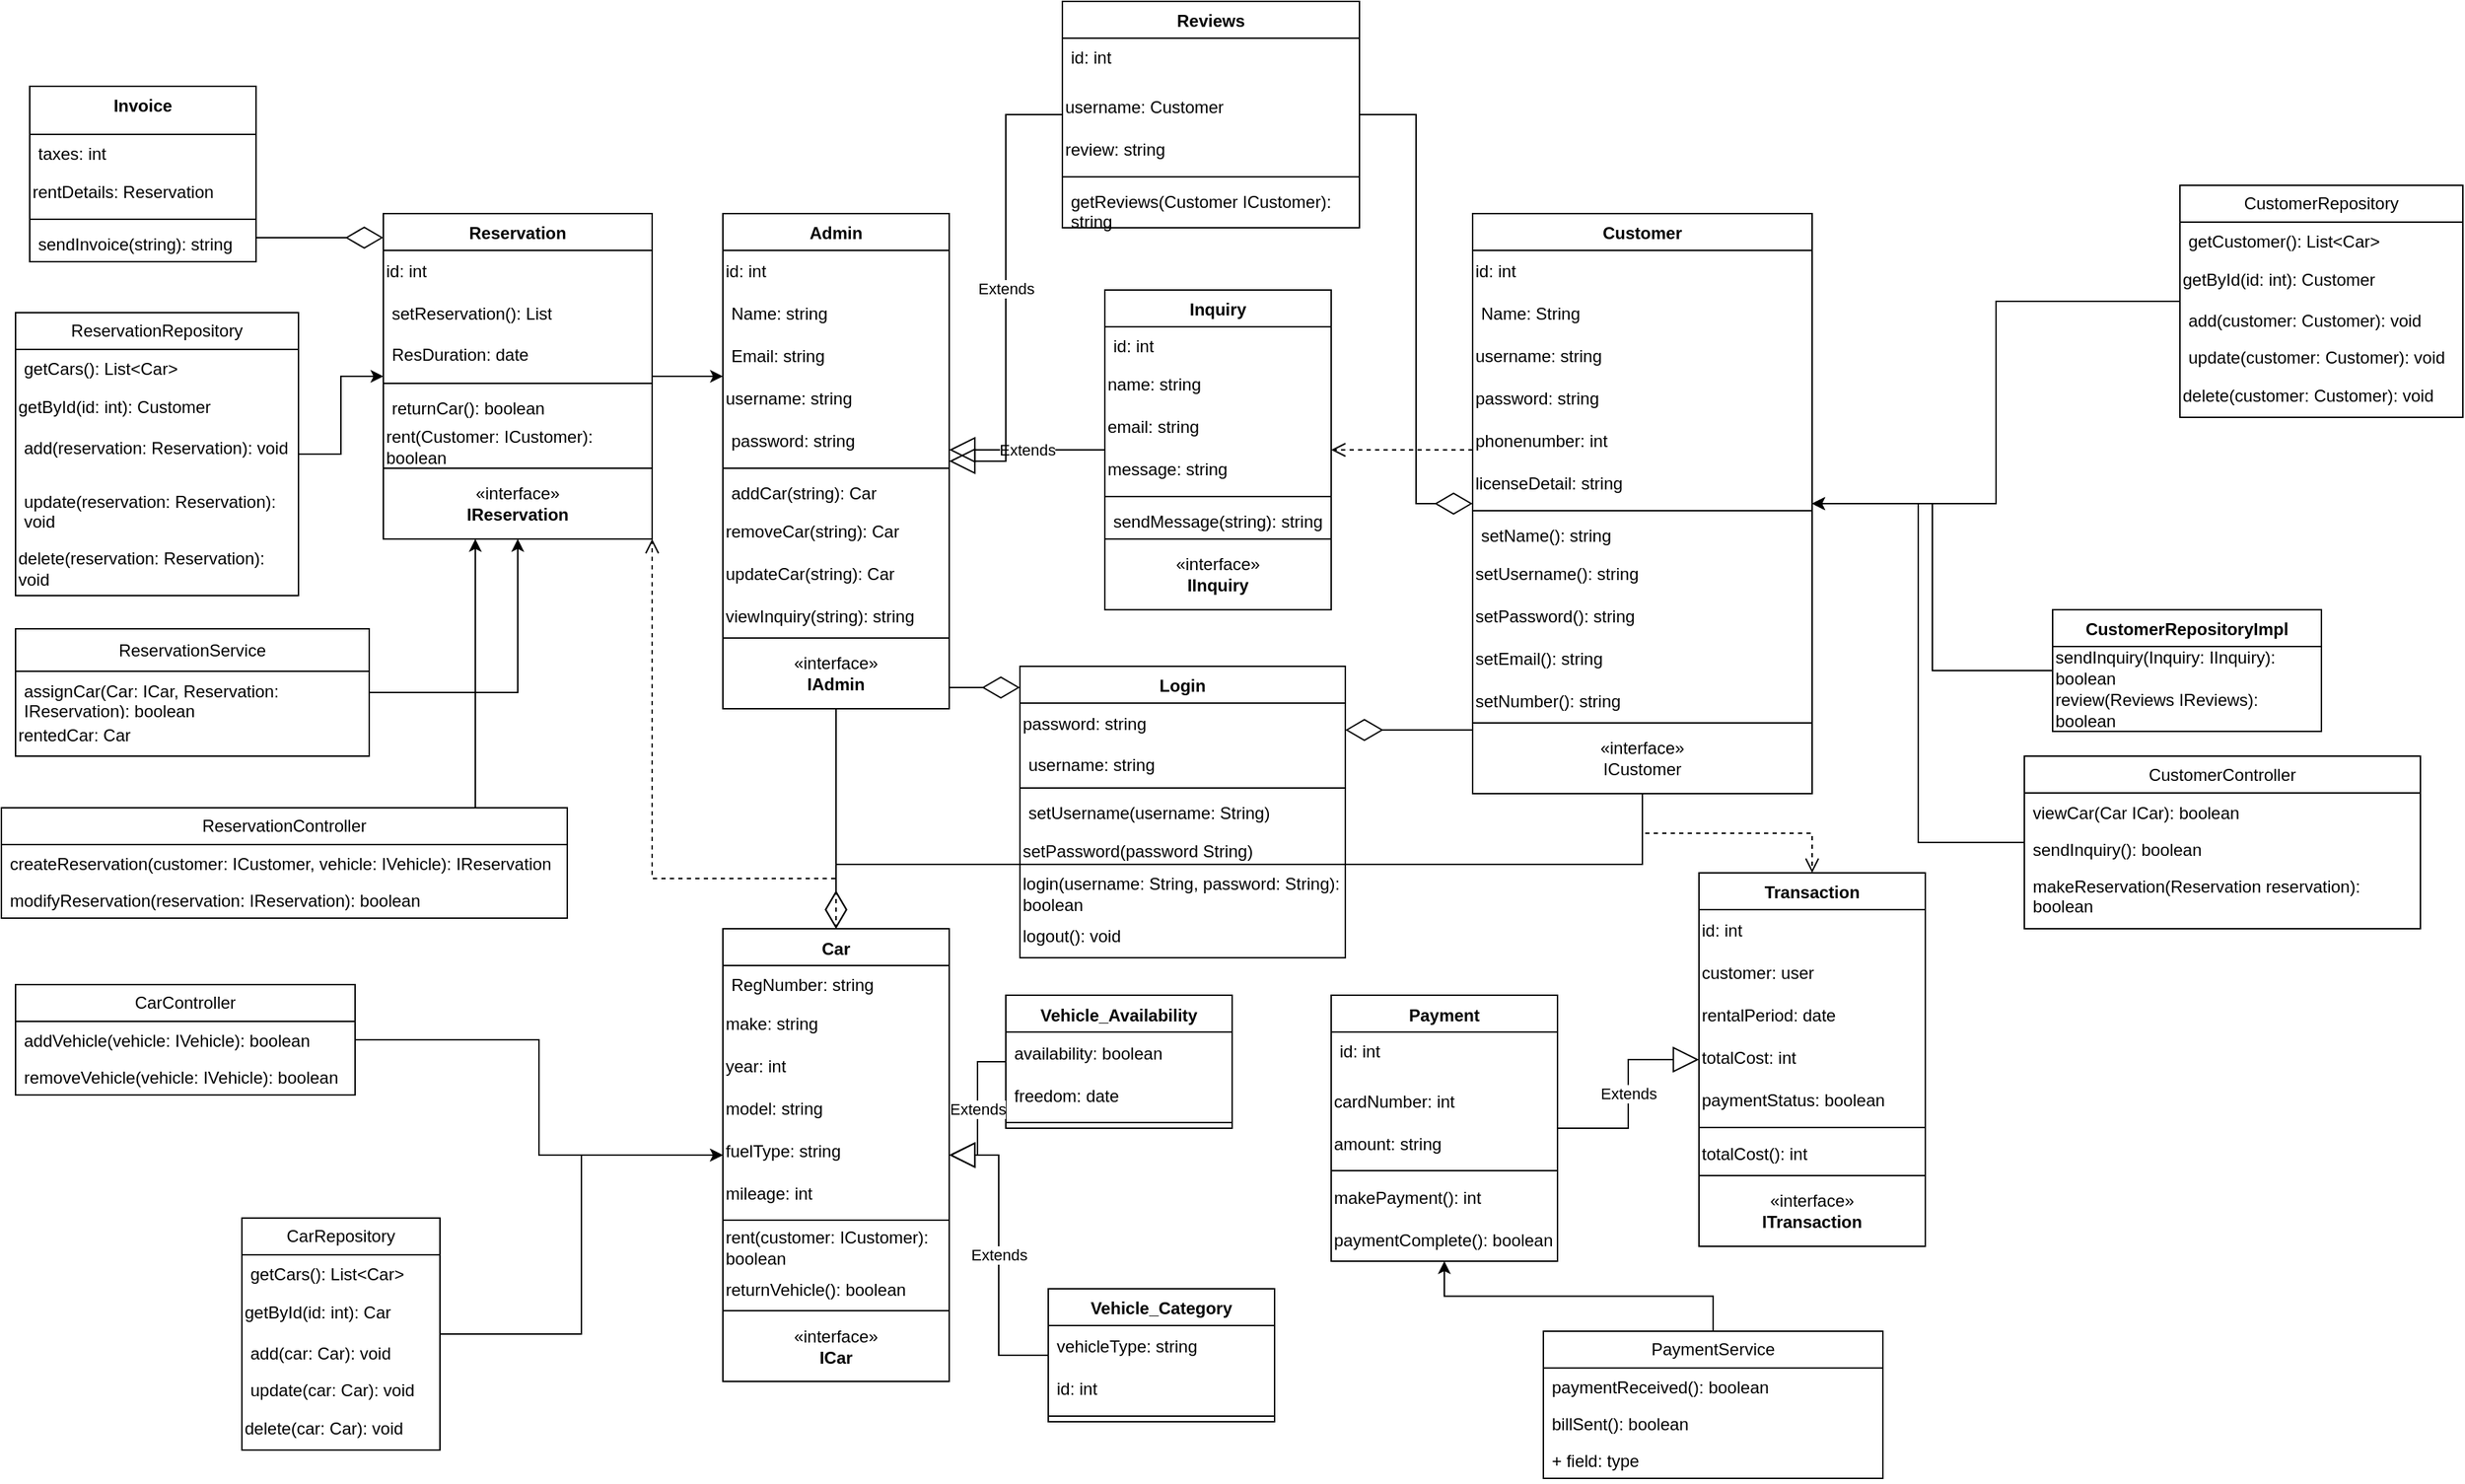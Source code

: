 <mxfile version="22.0.8" type="google">
  <diagram id="C5RBs43oDa-KdzZeNtuy" name="Models">
    <mxGraphModel dx="2415" dy="2107" grid="1" gridSize="10" guides="1" tooltips="1" connect="1" arrows="1" fold="1" page="1" pageScale="1" pageWidth="827" pageHeight="1169" math="0" shadow="0">
      <root>
        <mxCell id="WIyWlLk6GJQsqaUBKTNV-0" />
        <mxCell id="WIyWlLk6GJQsqaUBKTNV-1" parent="WIyWlLk6GJQsqaUBKTNV-0" />
        <mxCell id="Yu3wFBt3TCsA1AOonDyL-92" value="Admin" style="swimlane;fontStyle=1;align=center;verticalAlign=top;childLayout=stackLayout;horizontal=1;startSize=26;horizontalStack=0;resizeParent=1;resizeParentMax=0;resizeLast=0;collapsible=1;marginBottom=0;whiteSpace=wrap;html=1;" parent="WIyWlLk6GJQsqaUBKTNV-1" vertex="1">
          <mxGeometry x="50" y="40" width="160" height="350" as="geometry" />
        </mxCell>
        <mxCell id="Yu3wFBt3TCsA1AOonDyL-40" value="id: int" style="text;html=1;strokeColor=none;fillColor=none;align=left;verticalAlign=middle;whiteSpace=wrap;rounded=0;" parent="Yu3wFBt3TCsA1AOonDyL-92" vertex="1">
          <mxGeometry y="26" width="160" height="30" as="geometry" />
        </mxCell>
        <mxCell id="Yu3wFBt3TCsA1AOonDyL-30" value="Name: string" style="text;strokeColor=none;fillColor=none;align=left;verticalAlign=middle;spacingLeft=4;spacingRight=4;overflow=hidden;points=[[0,0.5],[1,0.5]];portConstraint=eastwest;rotatable=0;whiteSpace=wrap;html=1;" parent="Yu3wFBt3TCsA1AOonDyL-92" vertex="1">
          <mxGeometry y="56" width="160" height="30" as="geometry" />
        </mxCell>
        <mxCell id="Yu3wFBt3TCsA1AOonDyL-31" value="Email: string" style="text;strokeColor=none;fillColor=none;align=left;verticalAlign=middle;spacingLeft=4;spacingRight=4;overflow=hidden;points=[[0,0.5],[1,0.5]];portConstraint=eastwest;rotatable=0;whiteSpace=wrap;html=1;" parent="Yu3wFBt3TCsA1AOonDyL-92" vertex="1">
          <mxGeometry y="86" width="160" height="30" as="geometry" />
        </mxCell>
        <mxCell id="Yu3wFBt3TCsA1AOonDyL-33" value="username: string" style="text;html=1;strokeColor=none;fillColor=none;align=left;verticalAlign=middle;whiteSpace=wrap;rounded=0;" parent="Yu3wFBt3TCsA1AOonDyL-92" vertex="1">
          <mxGeometry y="116" width="160" height="30" as="geometry" />
        </mxCell>
        <mxCell id="Yu3wFBt3TCsA1AOonDyL-32" value="password: string" style="text;strokeColor=none;fillColor=none;align=left;verticalAlign=middle;spacingLeft=4;spacingRight=4;overflow=hidden;points=[[0,0.5],[1,0.5]];portConstraint=eastwest;rotatable=0;whiteSpace=wrap;html=1;" parent="Yu3wFBt3TCsA1AOonDyL-92" vertex="1">
          <mxGeometry y="146" width="160" height="30" as="geometry" />
        </mxCell>
        <mxCell id="Yu3wFBt3TCsA1AOonDyL-94" value="" style="line;strokeWidth=1;fillColor=none;align=left;verticalAlign=middle;spacingTop=-1;spacingLeft=3;spacingRight=3;rotatable=0;labelPosition=right;points=[];portConstraint=eastwest;strokeColor=inherit;" parent="Yu3wFBt3TCsA1AOonDyL-92" vertex="1">
          <mxGeometry y="176" width="160" height="8" as="geometry" />
        </mxCell>
        <mxCell id="Yu3wFBt3TCsA1AOonDyL-95" value="addCar(string): Car" style="text;strokeColor=none;fillColor=none;align=left;verticalAlign=top;spacingLeft=4;spacingRight=4;overflow=hidden;rotatable=0;points=[[0,0.5],[1,0.5]];portConstraint=eastwest;whiteSpace=wrap;html=1;" parent="Yu3wFBt3TCsA1AOonDyL-92" vertex="1">
          <mxGeometry y="184" width="160" height="26" as="geometry" />
        </mxCell>
        <mxCell id="TBU3SQATTgdaVwW1dI2m-20" value="removeCar(string): Car" style="text;html=1;strokeColor=none;fillColor=none;align=left;verticalAlign=middle;whiteSpace=wrap;rounded=0;" parent="Yu3wFBt3TCsA1AOonDyL-92" vertex="1">
          <mxGeometry y="210" width="160" height="30" as="geometry" />
        </mxCell>
        <mxCell id="TBU3SQATTgdaVwW1dI2m-21" value="updateCar(string): Car" style="text;html=1;strokeColor=none;fillColor=none;align=left;verticalAlign=middle;whiteSpace=wrap;rounded=0;" parent="Yu3wFBt3TCsA1AOonDyL-92" vertex="1">
          <mxGeometry y="240" width="160" height="30" as="geometry" />
        </mxCell>
        <mxCell id="TBU3SQATTgdaVwW1dI2m-22" value="viewInquiry(string): string" style="text;html=1;strokeColor=none;fillColor=none;align=left;verticalAlign=middle;whiteSpace=wrap;rounded=0;" parent="Yu3wFBt3TCsA1AOonDyL-92" vertex="1">
          <mxGeometry y="270" width="160" height="30" as="geometry" />
        </mxCell>
        <mxCell id="Tn8QQhNKWB6G-yizyR04-29" value="«interface»&lt;br&gt;&lt;b&gt;IAdmin&lt;/b&gt;" style="html=1;whiteSpace=wrap;" parent="Yu3wFBt3TCsA1AOonDyL-92" vertex="1">
          <mxGeometry y="300" width="160" height="50" as="geometry" />
        </mxCell>
        <mxCell id="Yu3wFBt3TCsA1AOonDyL-98" value="Car" style="swimlane;fontStyle=1;align=center;verticalAlign=top;childLayout=stackLayout;horizontal=1;startSize=26;horizontalStack=0;resizeParent=1;resizeParentMax=0;resizeLast=0;collapsible=1;marginBottom=0;whiteSpace=wrap;html=1;" parent="WIyWlLk6GJQsqaUBKTNV-1" vertex="1">
          <mxGeometry x="50" y="545.5" width="160" height="320" as="geometry" />
        </mxCell>
        <mxCell id="Yu3wFBt3TCsA1AOonDyL-6" value="RegNumber: string" style="text;align=left;verticalAlign=top;spacingLeft=4;spacingRight=4;overflow=hidden;rotatable=0;points=[[0,0.5],[1,0.5]];portConstraint=eastwest;rounded=0;shadow=0;html=0;" parent="Yu3wFBt3TCsA1AOonDyL-98" vertex="1">
          <mxGeometry y="26" width="160" height="26" as="geometry" />
        </mxCell>
        <mxCell id="Yu3wFBt3TCsA1AOonDyL-43" value="make: string" style="text;html=1;strokeColor=none;fillColor=none;align=left;verticalAlign=middle;whiteSpace=wrap;rounded=0;" parent="Yu3wFBt3TCsA1AOonDyL-98" vertex="1">
          <mxGeometry y="52" width="160" height="30" as="geometry" />
        </mxCell>
        <mxCell id="Yu3wFBt3TCsA1AOonDyL-64" value="year: int" style="text;html=1;strokeColor=none;fillColor=none;align=left;verticalAlign=middle;whiteSpace=wrap;rounded=0;" parent="Yu3wFBt3TCsA1AOonDyL-98" vertex="1">
          <mxGeometry y="82" width="160" height="30" as="geometry" />
        </mxCell>
        <mxCell id="Yu3wFBt3TCsA1AOonDyL-63" value="model: string" style="text;html=1;strokeColor=none;fillColor=none;align=left;verticalAlign=middle;whiteSpace=wrap;rounded=0;" parent="Yu3wFBt3TCsA1AOonDyL-98" vertex="1">
          <mxGeometry y="112" width="160" height="30" as="geometry" />
        </mxCell>
        <mxCell id="Yu3wFBt3TCsA1AOonDyL-81" value="fuelType: string" style="text;html=1;strokeColor=none;fillColor=none;align=left;verticalAlign=middle;whiteSpace=wrap;rounded=0;" parent="Yu3wFBt3TCsA1AOonDyL-98" vertex="1">
          <mxGeometry y="142" width="160" height="30" as="geometry" />
        </mxCell>
        <mxCell id="Tn8QQhNKWB6G-yizyR04-1" value="mileage: int" style="text;html=1;strokeColor=none;fillColor=none;align=left;verticalAlign=middle;whiteSpace=wrap;rounded=0;" parent="Yu3wFBt3TCsA1AOonDyL-98" vertex="1">
          <mxGeometry y="172" width="160" height="30" as="geometry" />
        </mxCell>
        <mxCell id="Yu3wFBt3TCsA1AOonDyL-100" value="" style="line;strokeWidth=1;fillColor=none;align=left;verticalAlign=middle;spacingTop=-1;spacingLeft=3;spacingRight=3;rotatable=0;labelPosition=right;points=[];portConstraint=eastwest;strokeColor=inherit;" parent="Yu3wFBt3TCsA1AOonDyL-98" vertex="1">
          <mxGeometry y="202" width="160" height="8" as="geometry" />
        </mxCell>
        <mxCell id="Tn8QQhNKWB6G-yizyR04-32" value="rent(customer: ICustomer): boolean" style="text;html=1;strokeColor=none;fillColor=none;align=left;verticalAlign=middle;whiteSpace=wrap;rounded=0;" parent="Yu3wFBt3TCsA1AOonDyL-98" vertex="1">
          <mxGeometry y="210" width="160" height="30" as="geometry" />
        </mxCell>
        <mxCell id="Tn8QQhNKWB6G-yizyR04-48" value="returnVehicle(): boolean" style="text;html=1;strokeColor=none;fillColor=none;align=left;verticalAlign=middle;whiteSpace=wrap;rounded=0;" parent="Yu3wFBt3TCsA1AOonDyL-98" vertex="1">
          <mxGeometry y="240" width="160" height="30" as="geometry" />
        </mxCell>
        <mxCell id="Tn8QQhNKWB6G-yizyR04-31" value="«interface»&lt;br&gt;&lt;b&gt;ICar&lt;/b&gt;" style="html=1;whiteSpace=wrap;" parent="Yu3wFBt3TCsA1AOonDyL-98" vertex="1">
          <mxGeometry y="270" width="160" height="50" as="geometry" />
        </mxCell>
        <mxCell id="Yu3wFBt3TCsA1AOonDyL-102" value="Vehicle_Category" style="swimlane;fontStyle=1;align=center;verticalAlign=top;childLayout=stackLayout;horizontal=1;startSize=26;horizontalStack=0;resizeParent=1;resizeParentMax=0;resizeLast=0;collapsible=1;marginBottom=0;whiteSpace=wrap;html=1;" parent="WIyWlLk6GJQsqaUBKTNV-1" vertex="1">
          <mxGeometry x="280" y="800" width="160" height="94" as="geometry" />
        </mxCell>
        <mxCell id="Yu3wFBt3TCsA1AOonDyL-51" value="vehicleType: string" style="text;strokeColor=none;fillColor=none;align=left;verticalAlign=middle;spacingLeft=4;spacingRight=4;overflow=hidden;points=[[0,0.5],[1,0.5]];portConstraint=eastwest;rotatable=0;whiteSpace=wrap;html=1;" parent="Yu3wFBt3TCsA1AOonDyL-102" vertex="1">
          <mxGeometry y="26" width="160" height="30" as="geometry" />
        </mxCell>
        <mxCell id="Yu3wFBt3TCsA1AOonDyL-52" value="id: int" style="text;strokeColor=none;fillColor=none;align=left;verticalAlign=middle;spacingLeft=4;spacingRight=4;overflow=hidden;points=[[0,0.5],[1,0.5]];portConstraint=eastwest;rotatable=0;whiteSpace=wrap;html=1;" parent="Yu3wFBt3TCsA1AOonDyL-102" vertex="1">
          <mxGeometry y="56" width="160" height="30" as="geometry" />
        </mxCell>
        <mxCell id="Yu3wFBt3TCsA1AOonDyL-104" value="" style="line;strokeWidth=1;fillColor=none;align=left;verticalAlign=middle;spacingTop=-1;spacingLeft=3;spacingRight=3;rotatable=0;labelPosition=right;points=[];portConstraint=eastwest;strokeColor=inherit;" parent="Yu3wFBt3TCsA1AOonDyL-102" vertex="1">
          <mxGeometry y="86" width="160" height="8" as="geometry" />
        </mxCell>
        <mxCell id="Yu3wFBt3TCsA1AOonDyL-106" value="Vehicle_Availability" style="swimlane;fontStyle=1;align=center;verticalAlign=top;childLayout=stackLayout;horizontal=1;startSize=26;horizontalStack=0;resizeParent=1;resizeParentMax=0;resizeLast=0;collapsible=1;marginBottom=0;whiteSpace=wrap;html=1;" parent="WIyWlLk6GJQsqaUBKTNV-1" vertex="1">
          <mxGeometry x="250" y="592.5" width="160" height="94" as="geometry" />
        </mxCell>
        <mxCell id="Yu3wFBt3TCsA1AOonDyL-60" value="availability: boolean" style="text;strokeColor=none;fillColor=none;align=left;verticalAlign=middle;spacingLeft=4;spacingRight=4;overflow=hidden;points=[[0,0.5],[1,0.5]];portConstraint=eastwest;rotatable=0;whiteSpace=wrap;html=1;" parent="Yu3wFBt3TCsA1AOonDyL-106" vertex="1">
          <mxGeometry y="26" width="160" height="30" as="geometry" />
        </mxCell>
        <mxCell id="Yu3wFBt3TCsA1AOonDyL-61" value="freedom: date" style="text;strokeColor=none;fillColor=none;align=left;verticalAlign=middle;spacingLeft=4;spacingRight=4;overflow=hidden;points=[[0,0.5],[1,0.5]];portConstraint=eastwest;rotatable=0;whiteSpace=wrap;html=1;" parent="Yu3wFBt3TCsA1AOonDyL-106" vertex="1">
          <mxGeometry y="56" width="160" height="30" as="geometry" />
        </mxCell>
        <mxCell id="Yu3wFBt3TCsA1AOonDyL-108" value="" style="line;strokeWidth=1;fillColor=none;align=left;verticalAlign=middle;spacingTop=-1;spacingLeft=3;spacingRight=3;rotatable=0;labelPosition=right;points=[];portConstraint=eastwest;strokeColor=inherit;" parent="Yu3wFBt3TCsA1AOonDyL-106" vertex="1">
          <mxGeometry y="86" width="160" height="8" as="geometry" />
        </mxCell>
        <mxCell id="Yu3wFBt3TCsA1AOonDyL-110" value="Customer" style="swimlane;fontStyle=1;align=center;verticalAlign=top;childLayout=stackLayout;horizontal=1;startSize=26;horizontalStack=0;resizeParent=1;resizeParentMax=0;resizeLast=0;collapsible=1;marginBottom=0;whiteSpace=wrap;html=1;" parent="WIyWlLk6GJQsqaUBKTNV-1" vertex="1">
          <mxGeometry x="580" y="40" width="240" height="410" as="geometry" />
        </mxCell>
        <mxCell id="Yu3wFBt3TCsA1AOonDyL-39" value="id: int" style="text;html=1;strokeColor=none;fillColor=none;align=left;verticalAlign=middle;whiteSpace=wrap;rounded=0;" parent="Yu3wFBt3TCsA1AOonDyL-110" vertex="1">
          <mxGeometry y="26" width="240" height="30" as="geometry" />
        </mxCell>
        <mxCell id="Yu3wFBt3TCsA1AOonDyL-17" value="Name: String" style="text;strokeColor=none;fillColor=none;align=left;verticalAlign=middle;spacingLeft=4;spacingRight=4;overflow=hidden;points=[[0,0.5],[1,0.5]];portConstraint=eastwest;rotatable=0;whiteSpace=wrap;html=1;" parent="Yu3wFBt3TCsA1AOonDyL-110" vertex="1">
          <mxGeometry y="56" width="240" height="30" as="geometry" />
        </mxCell>
        <mxCell id="Yu3wFBt3TCsA1AOonDyL-37" value="username: string" style="text;html=1;strokeColor=none;fillColor=none;align=left;verticalAlign=middle;whiteSpace=wrap;rounded=0;" parent="Yu3wFBt3TCsA1AOonDyL-110" vertex="1">
          <mxGeometry y="86" width="240" height="30" as="geometry" />
        </mxCell>
        <mxCell id="Yu3wFBt3TCsA1AOonDyL-38" value="password: string" style="text;html=1;strokeColor=none;fillColor=none;align=left;verticalAlign=middle;whiteSpace=wrap;rounded=0;" parent="Yu3wFBt3TCsA1AOonDyL-110" vertex="1">
          <mxGeometry y="116" width="240" height="30" as="geometry" />
        </mxCell>
        <mxCell id="TBU3SQATTgdaVwW1dI2m-0" value="phonenumber: int" style="text;html=1;strokeColor=none;fillColor=none;align=left;verticalAlign=middle;whiteSpace=wrap;rounded=0;" parent="Yu3wFBt3TCsA1AOonDyL-110" vertex="1">
          <mxGeometry y="146" width="240" height="30" as="geometry" />
        </mxCell>
        <mxCell id="TBU3SQATTgdaVwW1dI2m-3" value="licenseDetail: string" style="text;html=1;strokeColor=none;fillColor=none;align=left;verticalAlign=middle;whiteSpace=wrap;rounded=0;" parent="Yu3wFBt3TCsA1AOonDyL-110" vertex="1">
          <mxGeometry y="176" width="240" height="30" as="geometry" />
        </mxCell>
        <mxCell id="Yu3wFBt3TCsA1AOonDyL-112" value="" style="line;strokeWidth=1;fillColor=none;align=left;verticalAlign=middle;spacingTop=-1;spacingLeft=3;spacingRight=3;rotatable=0;labelPosition=right;points=[];portConstraint=eastwest;strokeColor=inherit;" parent="Yu3wFBt3TCsA1AOonDyL-110" vertex="1">
          <mxGeometry y="206" width="240" height="8" as="geometry" />
        </mxCell>
        <mxCell id="Yu3wFBt3TCsA1AOonDyL-113" value="setName(): string" style="text;strokeColor=none;fillColor=none;align=left;verticalAlign=top;spacingLeft=4;spacingRight=4;overflow=hidden;rotatable=0;points=[[0,0.5],[1,0.5]];portConstraint=eastwest;whiteSpace=wrap;html=1;" parent="Yu3wFBt3TCsA1AOonDyL-110" vertex="1">
          <mxGeometry y="214" width="240" height="26" as="geometry" />
        </mxCell>
        <mxCell id="Yu3wFBt3TCsA1AOonDyL-132" value="setUsername(): string" style="text;html=1;strokeColor=none;fillColor=none;align=left;verticalAlign=middle;whiteSpace=wrap;rounded=0;" parent="Yu3wFBt3TCsA1AOonDyL-110" vertex="1">
          <mxGeometry y="240" width="240" height="30" as="geometry" />
        </mxCell>
        <mxCell id="Tn8QQhNKWB6G-yizyR04-82" value="setPassword(): string" style="text;html=1;strokeColor=none;fillColor=none;align=left;verticalAlign=middle;whiteSpace=wrap;rounded=0;" parent="Yu3wFBt3TCsA1AOonDyL-110" vertex="1">
          <mxGeometry y="270" width="240" height="30" as="geometry" />
        </mxCell>
        <mxCell id="Tn8QQhNKWB6G-yizyR04-83" value="setEmail(): string" style="text;html=1;strokeColor=none;fillColor=none;align=left;verticalAlign=middle;whiteSpace=wrap;rounded=0;" parent="Yu3wFBt3TCsA1AOonDyL-110" vertex="1">
          <mxGeometry y="300" width="240" height="30" as="geometry" />
        </mxCell>
        <mxCell id="Tn8QQhNKWB6G-yizyR04-84" value="setNumber(): string" style="text;html=1;strokeColor=none;fillColor=none;align=left;verticalAlign=middle;whiteSpace=wrap;rounded=0;" parent="Yu3wFBt3TCsA1AOonDyL-110" vertex="1">
          <mxGeometry y="330" width="240" height="30" as="geometry" />
        </mxCell>
        <mxCell id="Tn8QQhNKWB6G-yizyR04-28" value="«interface»&lt;br&gt;ICustomer" style="html=1;whiteSpace=wrap;" parent="Yu3wFBt3TCsA1AOonDyL-110" vertex="1">
          <mxGeometry y="360" width="240" height="50" as="geometry" />
        </mxCell>
        <mxCell id="Tn8QQhNKWB6G-yizyR04-7" style="edgeStyle=elbowEdgeStyle;rounded=0;orthogonalLoop=1;jettySize=auto;html=1;elbow=vertical;" parent="WIyWlLk6GJQsqaUBKTNV-1" source="Yu3wFBt3TCsA1AOonDyL-114" target="Yu3wFBt3TCsA1AOonDyL-92" edge="1">
          <mxGeometry relative="1" as="geometry" />
        </mxCell>
        <mxCell id="Yu3wFBt3TCsA1AOonDyL-114" value="Reservation" style="swimlane;fontStyle=1;align=center;verticalAlign=top;childLayout=stackLayout;horizontal=1;startSize=26;horizontalStack=0;resizeParent=1;resizeParentMax=0;resizeLast=0;collapsible=1;marginBottom=0;whiteSpace=wrap;html=1;" parent="WIyWlLk6GJQsqaUBKTNV-1" vertex="1">
          <mxGeometry x="-190" y="40" width="190" height="230" as="geometry" />
        </mxCell>
        <mxCell id="Yu3wFBt3TCsA1AOonDyL-54" value="id: int" style="text;html=1;strokeColor=none;fillColor=none;align=left;verticalAlign=middle;whiteSpace=wrap;rounded=0;" parent="Yu3wFBt3TCsA1AOonDyL-114" vertex="1">
          <mxGeometry y="26" width="190" height="30" as="geometry" />
        </mxCell>
        <mxCell id="Tn8QQhNKWB6G-yizyR04-87" value="setReservation(): List" style="text;strokeColor=none;fillColor=none;align=left;verticalAlign=middle;spacingLeft=4;spacingRight=4;overflow=hidden;points=[[0,0.5],[1,0.5]];portConstraint=eastwest;rotatable=0;whiteSpace=wrap;html=1;" parent="Yu3wFBt3TCsA1AOonDyL-114" vertex="1">
          <mxGeometry y="56" width="190" height="30" as="geometry" />
        </mxCell>
        <mxCell id="zkfFHV4jXpPFQw0GAbJ--19" value="ResDuration: date" style="text;align=left;verticalAlign=top;spacingLeft=4;spacingRight=4;overflow=hidden;rotatable=0;points=[[0,0.5],[1,0.5]];portConstraint=eastwest;rounded=0;shadow=0;html=0;" parent="Yu3wFBt3TCsA1AOonDyL-114" vertex="1">
          <mxGeometry y="86" width="190" height="30" as="geometry" />
        </mxCell>
        <mxCell id="Yu3wFBt3TCsA1AOonDyL-116" value="" style="line;strokeWidth=1;fillColor=none;align=left;verticalAlign=middle;spacingTop=-1;spacingLeft=3;spacingRight=3;rotatable=0;labelPosition=right;points=[];portConstraint=eastwest;strokeColor=inherit;" parent="Yu3wFBt3TCsA1AOonDyL-114" vertex="1">
          <mxGeometry y="116" width="190" height="8" as="geometry" />
        </mxCell>
        <mxCell id="Yu3wFBt3TCsA1AOonDyL-117" value="returnCar(): boolean" style="text;strokeColor=none;fillColor=none;align=left;verticalAlign=top;spacingLeft=4;spacingRight=4;overflow=hidden;rotatable=0;points=[[0,0.5],[1,0.5]];portConstraint=eastwest;whiteSpace=wrap;html=1;" parent="Yu3wFBt3TCsA1AOonDyL-114" vertex="1">
          <mxGeometry y="124" width="190" height="26" as="geometry" />
        </mxCell>
        <mxCell id="Tn8QQhNKWB6G-yizyR04-91" value="rent(Customer: ICustomer): boolean" style="text;html=1;strokeColor=none;fillColor=none;align=left;verticalAlign=middle;whiteSpace=wrap;rounded=0;" parent="Yu3wFBt3TCsA1AOonDyL-114" vertex="1">
          <mxGeometry y="150" width="190" height="30" as="geometry" />
        </mxCell>
        <mxCell id="Tn8QQhNKWB6G-yizyR04-43" value="«interface»&lt;br&gt;&lt;b&gt;IReservation&lt;/b&gt;" style="html=1;whiteSpace=wrap;" parent="Yu3wFBt3TCsA1AOonDyL-114" vertex="1">
          <mxGeometry y="180" width="190" height="50" as="geometry" />
        </mxCell>
        <mxCell id="Yu3wFBt3TCsA1AOonDyL-118" value="Transaction" style="swimlane;fontStyle=1;align=center;verticalAlign=top;childLayout=stackLayout;horizontal=1;startSize=26;horizontalStack=0;resizeParent=1;resizeParentMax=0;resizeLast=0;collapsible=1;marginBottom=0;whiteSpace=wrap;html=1;" parent="WIyWlLk6GJQsqaUBKTNV-1" vertex="1">
          <mxGeometry x="740" y="506" width="160" height="264" as="geometry" />
        </mxCell>
        <mxCell id="Yu3wFBt3TCsA1AOonDyL-27" value="id: int" style="text;html=1;align=left;verticalAlign=middle;resizable=0;points=[];autosize=1;strokeColor=none;fillColor=none;" parent="Yu3wFBt3TCsA1AOonDyL-118" vertex="1">
          <mxGeometry y="26" width="160" height="30" as="geometry" />
        </mxCell>
        <mxCell id="Yu3wFBt3TCsA1AOonDyL-42" value="customer: user" style="text;html=1;strokeColor=none;fillColor=none;align=left;verticalAlign=middle;whiteSpace=wrap;rounded=0;" parent="Yu3wFBt3TCsA1AOonDyL-118" vertex="1">
          <mxGeometry y="56" width="160" height="30" as="geometry" />
        </mxCell>
        <mxCell id="TBU3SQATTgdaVwW1dI2m-10" value="rentalPeriod: date" style="text;html=1;strokeColor=none;fillColor=none;align=left;verticalAlign=middle;whiteSpace=wrap;rounded=0;" parent="Yu3wFBt3TCsA1AOonDyL-118" vertex="1">
          <mxGeometry y="86" width="160" height="30" as="geometry" />
        </mxCell>
        <mxCell id="TBU3SQATTgdaVwW1dI2m-11" value="totalCost: int" style="text;html=1;strokeColor=none;fillColor=none;align=left;verticalAlign=middle;whiteSpace=wrap;rounded=0;" parent="Yu3wFBt3TCsA1AOonDyL-118" vertex="1">
          <mxGeometry y="116" width="160" height="30" as="geometry" />
        </mxCell>
        <mxCell id="TBU3SQATTgdaVwW1dI2m-12" value="paymentStatus: boolean" style="text;html=1;strokeColor=none;fillColor=none;align=left;verticalAlign=middle;whiteSpace=wrap;rounded=0;" parent="Yu3wFBt3TCsA1AOonDyL-118" vertex="1">
          <mxGeometry y="146" width="160" height="30" as="geometry" />
        </mxCell>
        <mxCell id="Yu3wFBt3TCsA1AOonDyL-120" value="" style="line;strokeWidth=1;fillColor=none;align=left;verticalAlign=middle;spacingTop=-1;spacingLeft=3;spacingRight=3;rotatable=0;labelPosition=right;points=[];portConstraint=eastwest;strokeColor=inherit;" parent="Yu3wFBt3TCsA1AOonDyL-118" vertex="1">
          <mxGeometry y="176" width="160" height="8" as="geometry" />
        </mxCell>
        <mxCell id="Tn8QQhNKWB6G-yizyR04-34" value="totalCost(): int" style="text;html=1;strokeColor=none;fillColor=none;align=left;verticalAlign=middle;whiteSpace=wrap;rounded=0;" parent="Yu3wFBt3TCsA1AOonDyL-118" vertex="1">
          <mxGeometry y="184" width="160" height="30" as="geometry" />
        </mxCell>
        <mxCell id="Tn8QQhNKWB6G-yizyR04-33" value="«interface»&lt;br&gt;&lt;b&gt;ITransaction&lt;/b&gt;" style="html=1;whiteSpace=wrap;" parent="Yu3wFBt3TCsA1AOonDyL-118" vertex="1">
          <mxGeometry y="214" width="160" height="50" as="geometry" />
        </mxCell>
        <mxCell id="Yu3wFBt3TCsA1AOonDyL-122" value="Payment" style="swimlane;fontStyle=1;align=center;verticalAlign=top;childLayout=stackLayout;horizontal=1;startSize=26;horizontalStack=0;resizeParent=1;resizeParentMax=0;resizeLast=0;collapsible=1;marginBottom=0;whiteSpace=wrap;html=1;" parent="WIyWlLk6GJQsqaUBKTNV-1" vertex="1">
          <mxGeometry x="480" y="592.5" width="160" height="188" as="geometry" />
        </mxCell>
        <mxCell id="zkfFHV4jXpPFQw0GAbJ--7" value="id: int" style="text;align=left;verticalAlign=top;spacingLeft=4;spacingRight=4;overflow=hidden;rotatable=0;points=[[0,0.5],[1,0.5]];portConstraint=eastwest;" parent="Yu3wFBt3TCsA1AOonDyL-122" vertex="1">
          <mxGeometry y="26" width="160" height="34" as="geometry" />
        </mxCell>
        <mxCell id="Yu3wFBt3TCsA1AOonDyL-44" value="cardNumber: int" style="text;html=1;strokeColor=none;fillColor=none;align=left;verticalAlign=middle;whiteSpace=wrap;rounded=0;" parent="Yu3wFBt3TCsA1AOonDyL-122" vertex="1">
          <mxGeometry y="60" width="160" height="30" as="geometry" />
        </mxCell>
        <mxCell id="Yu3wFBt3TCsA1AOonDyL-45" value="amount: string" style="text;html=1;strokeColor=none;fillColor=none;align=left;verticalAlign=middle;whiteSpace=wrap;rounded=0;" parent="Yu3wFBt3TCsA1AOonDyL-122" vertex="1">
          <mxGeometry y="90" width="160" height="30" as="geometry" />
        </mxCell>
        <mxCell id="Yu3wFBt3TCsA1AOonDyL-124" value="" style="line;strokeWidth=1;fillColor=none;align=left;verticalAlign=middle;spacingTop=-1;spacingLeft=3;spacingRight=3;rotatable=0;labelPosition=right;points=[];portConstraint=eastwest;strokeColor=inherit;" parent="Yu3wFBt3TCsA1AOonDyL-122" vertex="1">
          <mxGeometry y="120" width="160" height="8" as="geometry" />
        </mxCell>
        <mxCell id="Tn8QQhNKWB6G-yizyR04-24" value="makePayment(): int" style="text;html=1;strokeColor=none;fillColor=none;align=left;verticalAlign=middle;whiteSpace=wrap;rounded=0;" parent="Yu3wFBt3TCsA1AOonDyL-122" vertex="1">
          <mxGeometry y="128" width="160" height="30" as="geometry" />
        </mxCell>
        <mxCell id="Tn8QQhNKWB6G-yizyR04-55" value="paymentComplete(): boolean" style="text;html=1;strokeColor=none;fillColor=none;align=left;verticalAlign=middle;whiteSpace=wrap;rounded=0;" parent="Yu3wFBt3TCsA1AOonDyL-122" vertex="1">
          <mxGeometry y="158" width="160" height="30" as="geometry" />
        </mxCell>
        <mxCell id="Yu3wFBt3TCsA1AOonDyL-136" value="Extends" style="endArrow=block;endSize=16;endFill=0;html=1;rounded=0;edgeStyle=elbowEdgeStyle;" parent="WIyWlLk6GJQsqaUBKTNV-1" source="Yu3wFBt3TCsA1AOonDyL-106" target="Yu3wFBt3TCsA1AOonDyL-98" edge="1">
          <mxGeometry width="160" relative="1" as="geometry">
            <mxPoint x="300" y="340" as="sourcePoint" />
            <mxPoint x="460" y="340" as="targetPoint" />
          </mxGeometry>
        </mxCell>
        <mxCell id="Yu3wFBt3TCsA1AOonDyL-143" value="Extends" style="endArrow=block;endSize=16;endFill=0;html=1;rounded=0;edgeStyle=elbowEdgeStyle;" parent="WIyWlLk6GJQsqaUBKTNV-1" source="Yu3wFBt3TCsA1AOonDyL-102" target="Yu3wFBt3TCsA1AOonDyL-98" edge="1">
          <mxGeometry width="160" relative="1" as="geometry">
            <mxPoint x="300" y="450" as="sourcePoint" />
            <mxPoint x="460" y="450" as="targetPoint" />
          </mxGeometry>
        </mxCell>
        <mxCell id="TBU3SQATTgdaVwW1dI2m-24" value="Inquiry" style="swimlane;fontStyle=1;align=center;verticalAlign=top;childLayout=stackLayout;horizontal=1;startSize=26;horizontalStack=0;resizeParent=1;resizeParentMax=0;resizeLast=0;collapsible=1;marginBottom=0;whiteSpace=wrap;html=1;" parent="WIyWlLk6GJQsqaUBKTNV-1" vertex="1">
          <mxGeometry x="320" y="94" width="160" height="226" as="geometry" />
        </mxCell>
        <mxCell id="TBU3SQATTgdaVwW1dI2m-25" value="id: int" style="text;strokeColor=none;fillColor=none;align=left;verticalAlign=top;spacingLeft=4;spacingRight=4;overflow=hidden;rotatable=0;points=[[0,0.5],[1,0.5]];portConstraint=eastwest;whiteSpace=wrap;html=1;" parent="TBU3SQATTgdaVwW1dI2m-24" vertex="1">
          <mxGeometry y="26" width="160" height="26" as="geometry" />
        </mxCell>
        <mxCell id="TBU3SQATTgdaVwW1dI2m-28" value="name: string" style="text;html=1;strokeColor=none;fillColor=none;align=left;verticalAlign=middle;whiteSpace=wrap;rounded=0;" parent="TBU3SQATTgdaVwW1dI2m-24" vertex="1">
          <mxGeometry y="52" width="160" height="30" as="geometry" />
        </mxCell>
        <mxCell id="TBU3SQATTgdaVwW1dI2m-29" value="email: string" style="text;html=1;strokeColor=none;fillColor=none;align=left;verticalAlign=middle;whiteSpace=wrap;rounded=0;" parent="TBU3SQATTgdaVwW1dI2m-24" vertex="1">
          <mxGeometry y="82" width="160" height="30" as="geometry" />
        </mxCell>
        <mxCell id="TBU3SQATTgdaVwW1dI2m-30" value="message: string" style="text;html=1;strokeColor=none;fillColor=none;align=left;verticalAlign=middle;whiteSpace=wrap;rounded=0;" parent="TBU3SQATTgdaVwW1dI2m-24" vertex="1">
          <mxGeometry y="112" width="160" height="30" as="geometry" />
        </mxCell>
        <mxCell id="TBU3SQATTgdaVwW1dI2m-26" value="" style="line;strokeWidth=1;fillColor=none;align=left;verticalAlign=middle;spacingTop=-1;spacingLeft=3;spacingRight=3;rotatable=0;labelPosition=right;points=[];portConstraint=eastwest;strokeColor=inherit;" parent="TBU3SQATTgdaVwW1dI2m-24" vertex="1">
          <mxGeometry y="142" width="160" height="8" as="geometry" />
        </mxCell>
        <mxCell id="TBU3SQATTgdaVwW1dI2m-27" value="sendMessage(string): string" style="text;strokeColor=none;fillColor=none;align=left;verticalAlign=top;spacingLeft=4;spacingRight=4;overflow=hidden;rotatable=0;points=[[0,0.5],[1,0.5]];portConstraint=eastwest;whiteSpace=wrap;html=1;" parent="TBU3SQATTgdaVwW1dI2m-24" vertex="1">
          <mxGeometry y="150" width="160" height="26" as="geometry" />
        </mxCell>
        <mxCell id="Tn8QQhNKWB6G-yizyR04-93" value="«interface»&lt;br&gt;&lt;b&gt;IInquiry&lt;/b&gt;" style="html=1;whiteSpace=wrap;" parent="TBU3SQATTgdaVwW1dI2m-24" vertex="1">
          <mxGeometry y="176" width="160" height="50" as="geometry" />
        </mxCell>
        <mxCell id="TBU3SQATTgdaVwW1dI2m-39" value="Login" style="swimlane;fontStyle=1;align=center;verticalAlign=top;childLayout=stackLayout;horizontal=1;startSize=26;horizontalStack=0;resizeParent=1;resizeParentMax=0;resizeLast=0;collapsible=1;marginBottom=0;whiteSpace=wrap;html=1;" parent="WIyWlLk6GJQsqaUBKTNV-1" vertex="1">
          <mxGeometry x="260" y="360" width="230" height="206" as="geometry" />
        </mxCell>
        <mxCell id="Yu3wFBt3TCsA1AOonDyL-36" value="password: string" style="text;html=1;align=left;verticalAlign=middle;resizable=0;points=[];autosize=1;strokeColor=none;fillColor=none;" parent="TBU3SQATTgdaVwW1dI2m-39" vertex="1">
          <mxGeometry y="26" width="230" height="30" as="geometry" />
        </mxCell>
        <mxCell id="TBU3SQATTgdaVwW1dI2m-34" value="username: string" style="text;strokeColor=none;fillColor=none;align=left;verticalAlign=top;spacingLeft=4;spacingRight=4;overflow=hidden;rotatable=0;points=[[0,0.5],[1,0.5]];portConstraint=eastwest;whiteSpace=wrap;html=1;" parent="TBU3SQATTgdaVwW1dI2m-39" vertex="1">
          <mxGeometry y="56" width="230" height="26" as="geometry" />
        </mxCell>
        <mxCell id="TBU3SQATTgdaVwW1dI2m-41" value="" style="line;strokeWidth=1;fillColor=none;align=left;verticalAlign=middle;spacingTop=-1;spacingLeft=3;spacingRight=3;rotatable=0;labelPosition=right;points=[];portConstraint=eastwest;strokeColor=inherit;" parent="TBU3SQATTgdaVwW1dI2m-39" vertex="1">
          <mxGeometry y="82" width="230" height="8" as="geometry" />
        </mxCell>
        <mxCell id="TBU3SQATTgdaVwW1dI2m-42" value="setUsername(username: String) " style="text;strokeColor=none;fillColor=none;align=left;verticalAlign=top;spacingLeft=4;spacingRight=4;overflow=hidden;rotatable=0;points=[[0,0.5],[1,0.5]];portConstraint=eastwest;whiteSpace=wrap;html=1;" parent="TBU3SQATTgdaVwW1dI2m-39" vertex="1">
          <mxGeometry y="90" width="230" height="26" as="geometry" />
        </mxCell>
        <mxCell id="TBU3SQATTgdaVwW1dI2m-43" value="setPassword(password String)" style="text;html=1;strokeColor=none;fillColor=none;align=left;verticalAlign=middle;whiteSpace=wrap;rounded=0;" parent="TBU3SQATTgdaVwW1dI2m-39" vertex="1">
          <mxGeometry y="116" width="230" height="30" as="geometry" />
        </mxCell>
        <mxCell id="TBU3SQATTgdaVwW1dI2m-44" value="login(username: String, password: String): boolean " style="text;html=1;strokeColor=none;fillColor=none;align=left;verticalAlign=middle;whiteSpace=wrap;rounded=0;" parent="TBU3SQATTgdaVwW1dI2m-39" vertex="1">
          <mxGeometry y="146" width="230" height="30" as="geometry" />
        </mxCell>
        <mxCell id="TBU3SQATTgdaVwW1dI2m-46" value="logout(): void" style="text;html=1;strokeColor=none;fillColor=none;align=left;verticalAlign=middle;whiteSpace=wrap;rounded=0;" parent="TBU3SQATTgdaVwW1dI2m-39" vertex="1">
          <mxGeometry y="176" width="230" height="30" as="geometry" />
        </mxCell>
        <mxCell id="Tn8QQhNKWB6G-yizyR04-4" value="" style="endArrow=diamondThin;endFill=0;endSize=24;html=1;rounded=0;edgeStyle=elbowEdgeStyle;" parent="WIyWlLk6GJQsqaUBKTNV-1" source="Yu3wFBt3TCsA1AOonDyL-92" target="Yu3wFBt3TCsA1AOonDyL-98" edge="1">
          <mxGeometry width="160" relative="1" as="geometry">
            <mxPoint x="400" y="340" as="sourcePoint" />
            <mxPoint x="560" y="340" as="targetPoint" />
          </mxGeometry>
        </mxCell>
        <mxCell id="Tn8QQhNKWB6G-yizyR04-5" value="" style="endArrow=diamondThin;endFill=0;endSize=24;html=1;rounded=0;edgeStyle=elbowEdgeStyle;elbow=vertical;" parent="WIyWlLk6GJQsqaUBKTNV-1" source="Yu3wFBt3TCsA1AOonDyL-110" target="Yu3wFBt3TCsA1AOonDyL-98" edge="1">
          <mxGeometry width="160" relative="1" as="geometry">
            <mxPoint x="400" y="340" as="sourcePoint" />
            <mxPoint x="560" y="340" as="targetPoint" />
            <Array as="points">
              <mxPoint x="560" y="500" />
            </Array>
          </mxGeometry>
        </mxCell>
        <mxCell id="TBU3SQATTgdaVwW1dI2m-6" value="Invoice" style="swimlane;fontStyle=1;align=center;verticalAlign=top;childLayout=stackLayout;horizontal=1;startSize=34;horizontalStack=0;resizeParent=1;resizeParentMax=0;resizeLast=0;collapsible=1;marginBottom=0;whiteSpace=wrap;html=1;" parent="WIyWlLk6GJQsqaUBKTNV-1" vertex="1">
          <mxGeometry x="-440" y="-50" width="160" height="124" as="geometry" />
        </mxCell>
        <mxCell id="TBU3SQATTgdaVwW1dI2m-7" value="taxes: int" style="text;strokeColor=none;fillColor=none;align=left;verticalAlign=top;spacingLeft=4;spacingRight=4;overflow=hidden;rotatable=0;points=[[0,0.5],[1,0.5]];portConstraint=eastwest;whiteSpace=wrap;html=1;" parent="TBU3SQATTgdaVwW1dI2m-6" vertex="1">
          <mxGeometry y="34" width="160" height="26" as="geometry" />
        </mxCell>
        <mxCell id="TBU3SQATTgdaVwW1dI2m-19" value="rentDetails: Reservation" style="text;html=1;strokeColor=none;fillColor=none;align=left;verticalAlign=middle;whiteSpace=wrap;rounded=0;" parent="TBU3SQATTgdaVwW1dI2m-6" vertex="1">
          <mxGeometry y="60" width="160" height="30" as="geometry" />
        </mxCell>
        <mxCell id="TBU3SQATTgdaVwW1dI2m-8" value="" style="line;strokeWidth=1;fillColor=none;align=left;verticalAlign=middle;spacingTop=-1;spacingLeft=3;spacingRight=3;rotatable=0;labelPosition=right;points=[];portConstraint=eastwest;strokeColor=inherit;" parent="TBU3SQATTgdaVwW1dI2m-6" vertex="1">
          <mxGeometry y="90" width="160" height="8" as="geometry" />
        </mxCell>
        <mxCell id="TBU3SQATTgdaVwW1dI2m-9" value="sendInvoice(string): string" style="text;strokeColor=none;fillColor=none;align=left;verticalAlign=top;spacingLeft=4;spacingRight=4;overflow=hidden;rotatable=0;points=[[0,0.5],[1,0.5]];portConstraint=eastwest;whiteSpace=wrap;html=1;" parent="TBU3SQATTgdaVwW1dI2m-6" vertex="1">
          <mxGeometry y="98" width="160" height="26" as="geometry" />
        </mxCell>
        <mxCell id="Tn8QQhNKWB6G-yizyR04-8" value="Extends" style="endArrow=block;endSize=16;endFill=0;html=1;rounded=0;edgeStyle=elbowEdgeStyle;elbow=vertical;" parent="WIyWlLk6GJQsqaUBKTNV-1" source="TBU3SQATTgdaVwW1dI2m-24" target="Yu3wFBt3TCsA1AOonDyL-92" edge="1">
          <mxGeometry width="160" relative="1" as="geometry">
            <mxPoint x="350" y="210" as="sourcePoint" />
            <mxPoint x="510" y="210" as="targetPoint" />
          </mxGeometry>
        </mxCell>
        <mxCell id="Tn8QQhNKWB6G-yizyR04-11" value="" style="html=1;verticalAlign=bottom;endArrow=open;dashed=1;endSize=8;rounded=0;edgeStyle=elbowEdgeStyle;elbow=vertical;" parent="WIyWlLk6GJQsqaUBKTNV-1" source="Yu3wFBt3TCsA1AOonDyL-110" target="TBU3SQATTgdaVwW1dI2m-24" edge="1">
          <mxGeometry relative="1" as="geometry">
            <mxPoint x="470" y="300" as="sourcePoint" />
            <mxPoint x="390" y="300" as="targetPoint" />
          </mxGeometry>
        </mxCell>
        <mxCell id="Tn8QQhNKWB6G-yizyR04-15" value="Extends" style="endArrow=block;endSize=16;endFill=0;html=1;rounded=0;edgeStyle=elbowEdgeStyle;" parent="WIyWlLk6GJQsqaUBKTNV-1" source="Yu3wFBt3TCsA1AOonDyL-122" target="Yu3wFBt3TCsA1AOonDyL-118" edge="1">
          <mxGeometry width="160" relative="1" as="geometry">
            <mxPoint x="-18" y="696" as="sourcePoint" />
            <mxPoint x="70" y="629" as="targetPoint" />
          </mxGeometry>
        </mxCell>
        <mxCell id="Tn8QQhNKWB6G-yizyR04-16" value="" style="endArrow=diamondThin;endFill=0;endSize=24;html=1;rounded=0;edgeStyle=elbowEdgeStyle;elbow=vertical;" parent="WIyWlLk6GJQsqaUBKTNV-1" source="Yu3wFBt3TCsA1AOonDyL-92" target="TBU3SQATTgdaVwW1dI2m-39" edge="1">
          <mxGeometry width="160" relative="1" as="geometry">
            <mxPoint x="360" y="470" as="sourcePoint" />
            <mxPoint x="520" y="470" as="targetPoint" />
          </mxGeometry>
        </mxCell>
        <mxCell id="Tn8QQhNKWB6G-yizyR04-17" value="" style="endArrow=diamondThin;endFill=0;endSize=24;html=1;rounded=0;edgeStyle=elbowEdgeStyle;elbow=vertical;" parent="WIyWlLk6GJQsqaUBKTNV-1" source="Yu3wFBt3TCsA1AOonDyL-110" target="TBU3SQATTgdaVwW1dI2m-39" edge="1">
          <mxGeometry width="160" relative="1" as="geometry">
            <mxPoint x="360" y="470" as="sourcePoint" />
            <mxPoint x="520" y="470" as="targetPoint" />
          </mxGeometry>
        </mxCell>
        <mxCell id="Tn8QQhNKWB6G-yizyR04-19" value="" style="html=1;verticalAlign=bottom;endArrow=open;dashed=1;endSize=8;rounded=0;edgeStyle=elbowEdgeStyle;elbow=vertical;" parent="WIyWlLk6GJQsqaUBKTNV-1" source="Yu3wFBt3TCsA1AOonDyL-110" target="Yu3wFBt3TCsA1AOonDyL-118" edge="1">
          <mxGeometry relative="1" as="geometry">
            <mxPoint x="480" y="440" as="sourcePoint" />
            <mxPoint x="400" y="440" as="targetPoint" />
          </mxGeometry>
        </mxCell>
        <mxCell id="Tn8QQhNKWB6G-yizyR04-20" value="" style="html=1;verticalAlign=bottom;endArrow=open;dashed=1;endSize=8;rounded=0;edgeStyle=elbowEdgeStyle;elbow=vertical;" parent="WIyWlLk6GJQsqaUBKTNV-1" source="Yu3wFBt3TCsA1AOonDyL-98" target="Yu3wFBt3TCsA1AOonDyL-114" edge="1">
          <mxGeometry relative="1" as="geometry">
            <mxPoint x="480" y="440" as="sourcePoint" />
            <mxPoint x="400" y="440" as="targetPoint" />
            <Array as="points">
              <mxPoint y="510" />
            </Array>
          </mxGeometry>
        </mxCell>
        <mxCell id="Tn8QQhNKWB6G-yizyR04-21" value="" style="endArrow=diamondThin;endFill=0;endSize=24;html=1;rounded=0;edgeStyle=elbowEdgeStyle;elbow=vertical;" parent="WIyWlLk6GJQsqaUBKTNV-1" source="TBU3SQATTgdaVwW1dI2m-6" target="Yu3wFBt3TCsA1AOonDyL-114" edge="1">
          <mxGeometry width="160" relative="1" as="geometry">
            <mxPoint x="310" y="440" as="sourcePoint" />
            <mxPoint x="470" y="440" as="targetPoint" />
          </mxGeometry>
        </mxCell>
        <mxCell id="Tn8QQhNKWB6G-yizyR04-49" style="edgeStyle=elbowEdgeStyle;rounded=0;orthogonalLoop=1;jettySize=auto;html=1;" parent="WIyWlLk6GJQsqaUBKTNV-1" source="Tn8QQhNKWB6G-yizyR04-39" target="Yu3wFBt3TCsA1AOonDyL-114" edge="1">
          <mxGeometry relative="1" as="geometry" />
        </mxCell>
        <mxCell id="Tn8QQhNKWB6G-yizyR04-39" value="ReservationController" style="swimlane;fontStyle=0;childLayout=stackLayout;horizontal=1;startSize=26;fillColor=none;horizontalStack=0;resizeParent=1;resizeParentMax=0;resizeLast=0;collapsible=1;marginBottom=0;whiteSpace=wrap;html=1;" parent="WIyWlLk6GJQsqaUBKTNV-1" vertex="1">
          <mxGeometry x="-460" y="460" width="400" height="78" as="geometry" />
        </mxCell>
        <mxCell id="Tn8QQhNKWB6G-yizyR04-40" value="createReservation(customer: ICustomer, vehicle: IVehicle): IReservation" style="text;strokeColor=none;fillColor=none;align=left;verticalAlign=top;spacingLeft=4;spacingRight=4;overflow=hidden;rotatable=0;points=[[0,0.5],[1,0.5]];portConstraint=eastwest;whiteSpace=wrap;html=1;" parent="Tn8QQhNKWB6G-yizyR04-39" vertex="1">
          <mxGeometry y="26" width="400" height="26" as="geometry" />
        </mxCell>
        <mxCell id="Tn8QQhNKWB6G-yizyR04-41" value="modifyReservation(reservation: IReservation): boolean" style="text;strokeColor=none;fillColor=none;align=left;verticalAlign=top;spacingLeft=4;spacingRight=4;overflow=hidden;rotatable=0;points=[[0,0.5],[1,0.5]];portConstraint=eastwest;whiteSpace=wrap;html=1;" parent="Tn8QQhNKWB6G-yizyR04-39" vertex="1">
          <mxGeometry y="52" width="400" height="26" as="geometry" />
        </mxCell>
        <mxCell id="Tn8QQhNKWB6G-yizyR04-50" style="edgeStyle=orthogonalEdgeStyle;rounded=0;orthogonalLoop=1;jettySize=auto;html=1;" parent="WIyWlLk6GJQsqaUBKTNV-1" source="Tn8QQhNKWB6G-yizyR04-35" target="Yu3wFBt3TCsA1AOonDyL-98" edge="1">
          <mxGeometry relative="1" as="geometry" />
        </mxCell>
        <mxCell id="Tn8QQhNKWB6G-yizyR04-35" value="CarController" style="swimlane;fontStyle=0;childLayout=stackLayout;horizontal=1;startSize=26;fillColor=none;horizontalStack=0;resizeParent=1;resizeParentMax=0;resizeLast=0;collapsible=1;marginBottom=0;whiteSpace=wrap;html=1;" parent="WIyWlLk6GJQsqaUBKTNV-1" vertex="1">
          <mxGeometry x="-450" y="585" width="240" height="78" as="geometry" />
        </mxCell>
        <mxCell id="Tn8QQhNKWB6G-yizyR04-36" value="addVehicle(vehicle: IVehicle): boolean" style="text;strokeColor=none;fillColor=none;align=left;verticalAlign=top;spacingLeft=4;spacingRight=4;overflow=hidden;rotatable=0;points=[[0,0.5],[1,0.5]];portConstraint=eastwest;whiteSpace=wrap;html=1;" parent="Tn8QQhNKWB6G-yizyR04-35" vertex="1">
          <mxGeometry y="26" width="240" height="26" as="geometry" />
        </mxCell>
        <mxCell id="Tn8QQhNKWB6G-yizyR04-37" value="removeVehicle(vehicle: IVehicle): boolean" style="text;strokeColor=none;fillColor=none;align=left;verticalAlign=top;spacingLeft=4;spacingRight=4;overflow=hidden;rotatable=0;points=[[0,0.5],[1,0.5]];portConstraint=eastwest;whiteSpace=wrap;html=1;" parent="Tn8QQhNKWB6G-yizyR04-35" vertex="1">
          <mxGeometry y="52" width="240" height="26" as="geometry" />
        </mxCell>
        <mxCell id="Tn8QQhNKWB6G-yizyR04-56" style="edgeStyle=orthogonalEdgeStyle;rounded=0;orthogonalLoop=1;jettySize=auto;html=1;elbow=vertical;" parent="WIyWlLk6GJQsqaUBKTNV-1" source="Tn8QQhNKWB6G-yizyR04-51" target="Yu3wFBt3TCsA1AOonDyL-110" edge="1">
          <mxGeometry relative="1" as="geometry" />
        </mxCell>
        <mxCell id="Tn8QQhNKWB6G-yizyR04-51" value="CustomerRepositoryImpl" style="swimlane;fontStyle=1;align=center;verticalAlign=top;childLayout=stackLayout;horizontal=1;startSize=26;horizontalStack=0;resizeParent=1;resizeParentMax=0;resizeLast=0;collapsible=1;marginBottom=0;whiteSpace=wrap;html=1;" parent="WIyWlLk6GJQsqaUBKTNV-1" vertex="1">
          <mxGeometry x="990" y="320" width="190" height="86" as="geometry" />
        </mxCell>
        <mxCell id="Tn8QQhNKWB6G-yizyR04-92" value="sendInquiry(Inquiry: IInquiry): boolean" style="text;html=1;strokeColor=none;fillColor=none;align=left;verticalAlign=middle;whiteSpace=wrap;rounded=0;" parent="Tn8QQhNKWB6G-yizyR04-51" vertex="1">
          <mxGeometry y="26" width="190" height="30" as="geometry" />
        </mxCell>
        <mxCell id="Tn8QQhNKWB6G-yizyR04-94" value="review(Reviews IReviews): boolean" style="text;html=1;strokeColor=none;fillColor=none;align=left;verticalAlign=middle;whiteSpace=wrap;rounded=0;" parent="Tn8QQhNKWB6G-yizyR04-51" vertex="1">
          <mxGeometry y="56" width="190" height="30" as="geometry" />
        </mxCell>
        <mxCell id="Tn8QQhNKWB6G-yizyR04-69" style="edgeStyle=orthogonalEdgeStyle;rounded=0;orthogonalLoop=1;jettySize=auto;html=1;" parent="WIyWlLk6GJQsqaUBKTNV-1" source="Tn8QQhNKWB6G-yizyR04-65" target="Yu3wFBt3TCsA1AOonDyL-122" edge="1">
          <mxGeometry relative="1" as="geometry" />
        </mxCell>
        <mxCell id="Tn8QQhNKWB6G-yizyR04-65" value="PaymentService" style="swimlane;fontStyle=0;childLayout=stackLayout;horizontal=1;startSize=26;fillColor=none;horizontalStack=0;resizeParent=1;resizeParentMax=0;resizeLast=0;collapsible=1;marginBottom=0;whiteSpace=wrap;html=1;" parent="WIyWlLk6GJQsqaUBKTNV-1" vertex="1">
          <mxGeometry x="630" y="830" width="240" height="104" as="geometry" />
        </mxCell>
        <mxCell id="Tn8QQhNKWB6G-yizyR04-66" value="paymentReceived(): boolean" style="text;strokeColor=none;fillColor=none;align=left;verticalAlign=top;spacingLeft=4;spacingRight=4;overflow=hidden;rotatable=0;points=[[0,0.5],[1,0.5]];portConstraint=eastwest;whiteSpace=wrap;html=1;" parent="Tn8QQhNKWB6G-yizyR04-65" vertex="1">
          <mxGeometry y="26" width="240" height="26" as="geometry" />
        </mxCell>
        <mxCell id="Tn8QQhNKWB6G-yizyR04-67" value="billSent(): boolean" style="text;strokeColor=none;fillColor=none;align=left;verticalAlign=top;spacingLeft=4;spacingRight=4;overflow=hidden;rotatable=0;points=[[0,0.5],[1,0.5]];portConstraint=eastwest;whiteSpace=wrap;html=1;" parent="Tn8QQhNKWB6G-yizyR04-65" vertex="1">
          <mxGeometry y="52" width="240" height="26" as="geometry" />
        </mxCell>
        <mxCell id="Tn8QQhNKWB6G-yizyR04-68" value="+ field: type" style="text;strokeColor=none;fillColor=none;align=left;verticalAlign=top;spacingLeft=4;spacingRight=4;overflow=hidden;rotatable=0;points=[[0,0.5],[1,0.5]];portConstraint=eastwest;whiteSpace=wrap;html=1;" parent="Tn8QQhNKWB6G-yizyR04-65" vertex="1">
          <mxGeometry y="78" width="240" height="26" as="geometry" />
        </mxCell>
        <mxCell id="Tn8QQhNKWB6G-yizyR04-85" style="edgeStyle=elbowEdgeStyle;rounded=0;orthogonalLoop=1;jettySize=auto;html=1;" parent="WIyWlLk6GJQsqaUBKTNV-1" source="Tn8QQhNKWB6G-yizyR04-78" target="Yu3wFBt3TCsA1AOonDyL-110" edge="1">
          <mxGeometry relative="1" as="geometry" />
        </mxCell>
        <mxCell id="Tn8QQhNKWB6G-yizyR04-78" value="CustomerController" style="swimlane;fontStyle=0;childLayout=stackLayout;horizontal=1;startSize=26;fillColor=none;horizontalStack=0;resizeParent=1;resizeParentMax=0;resizeLast=0;collapsible=1;marginBottom=0;whiteSpace=wrap;html=1;" parent="WIyWlLk6GJQsqaUBKTNV-1" vertex="1">
          <mxGeometry x="970" y="423.5" width="280" height="122" as="geometry" />
        </mxCell>
        <mxCell id="Tn8QQhNKWB6G-yizyR04-60" value="viewCar(Car ICar): boolean" style="text;strokeColor=none;fillColor=none;align=left;verticalAlign=top;spacingLeft=4;spacingRight=4;overflow=hidden;rotatable=0;points=[[0,0.5],[1,0.5]];portConstraint=eastwest;whiteSpace=wrap;html=1;" parent="Tn8QQhNKWB6G-yizyR04-78" vertex="1">
          <mxGeometry y="26" width="280" height="26" as="geometry" />
        </mxCell>
        <mxCell id="Tn8QQhNKWB6G-yizyR04-81" value="sendInquiry(): boolean" style="text;strokeColor=none;fillColor=none;align=left;verticalAlign=top;spacingLeft=4;spacingRight=4;overflow=hidden;rotatable=0;points=[[0,0.5],[1,0.5]];portConstraint=eastwest;whiteSpace=wrap;html=1;" parent="Tn8QQhNKWB6G-yizyR04-78" vertex="1">
          <mxGeometry y="52" width="280" height="26" as="geometry" />
        </mxCell>
        <mxCell id="Tn8QQhNKWB6G-yizyR04-58" value="makeReservation(Reservation reservation): boolean" style="text;strokeColor=none;fillColor=none;align=left;verticalAlign=top;spacingLeft=4;spacingRight=4;overflow=hidden;rotatable=0;points=[[0,0.5],[1,0.5]];portConstraint=eastwest;whiteSpace=wrap;html=1;" parent="Tn8QQhNKWB6G-yizyR04-78" vertex="1">
          <mxGeometry y="78" width="280" height="44" as="geometry" />
        </mxCell>
        <mxCell id="Tn8QQhNKWB6G-yizyR04-90" style="edgeStyle=orthogonalEdgeStyle;rounded=0;orthogonalLoop=1;jettySize=auto;html=1;" parent="WIyWlLk6GJQsqaUBKTNV-1" source="Tn8QQhNKWB6G-yizyR04-86" target="Yu3wFBt3TCsA1AOonDyL-114" edge="1">
          <mxGeometry relative="1" as="geometry" />
        </mxCell>
        <mxCell id="Tn8QQhNKWB6G-yizyR04-86" value="ReservationService" style="swimlane;fontStyle=0;childLayout=stackLayout;horizontal=1;startSize=30;horizontalStack=0;resizeParent=1;resizeParentMax=0;resizeLast=0;collapsible=1;marginBottom=0;whiteSpace=wrap;html=1;" parent="WIyWlLk6GJQsqaUBKTNV-1" vertex="1">
          <mxGeometry x="-450" y="333.5" width="250" height="90" as="geometry" />
        </mxCell>
        <mxCell id="Tn8QQhNKWB6G-yizyR04-52" value="assignCar(Car: ICar, Reservation: IReservation): boolean" style="text;strokeColor=none;fillColor=none;align=left;verticalAlign=top;spacingLeft=4;spacingRight=4;overflow=hidden;rotatable=0;points=[[0,0.5],[1,0.5]];portConstraint=eastwest;whiteSpace=wrap;html=1;" parent="Tn8QQhNKWB6G-yizyR04-86" vertex="1">
          <mxGeometry y="30" width="250" height="30" as="geometry" />
        </mxCell>
        <mxCell id="TBU3SQATTgdaVwW1dI2m-4" value="rentedCar: Car" style="text;html=1;strokeColor=none;fillColor=none;align=left;verticalAlign=middle;whiteSpace=wrap;rounded=0;" parent="Tn8QQhNKWB6G-yizyR04-86" vertex="1">
          <mxGeometry y="60" width="250" height="30" as="geometry" />
        </mxCell>
        <mxCell id="Tn8QQhNKWB6G-yizyR04-95" value="Reviews" style="swimlane;fontStyle=1;align=center;verticalAlign=top;childLayout=stackLayout;horizontal=1;startSize=26;horizontalStack=0;resizeParent=1;resizeParentMax=0;resizeLast=0;collapsible=1;marginBottom=0;whiteSpace=wrap;html=1;" parent="WIyWlLk6GJQsqaUBKTNV-1" vertex="1">
          <mxGeometry x="290" y="-110" width="210" height="160" as="geometry" />
        </mxCell>
        <mxCell id="Tn8QQhNKWB6G-yizyR04-96" value="id: int" style="text;strokeColor=none;fillColor=none;align=left;verticalAlign=top;spacingLeft=4;spacingRight=4;overflow=hidden;rotatable=0;points=[[0,0.5],[1,0.5]];portConstraint=eastwest;whiteSpace=wrap;html=1;" parent="Tn8QQhNKWB6G-yizyR04-95" vertex="1">
          <mxGeometry y="26" width="210" height="34" as="geometry" />
        </mxCell>
        <mxCell id="Tn8QQhNKWB6G-yizyR04-101" value="username: Customer" style="text;html=1;strokeColor=none;fillColor=none;align=left;verticalAlign=middle;whiteSpace=wrap;rounded=0;" parent="Tn8QQhNKWB6G-yizyR04-95" vertex="1">
          <mxGeometry y="60" width="210" height="30" as="geometry" />
        </mxCell>
        <mxCell id="Tn8QQhNKWB6G-yizyR04-100" value="review: string" style="text;html=1;strokeColor=none;fillColor=none;align=left;verticalAlign=middle;whiteSpace=wrap;rounded=0;" parent="Tn8QQhNKWB6G-yizyR04-95" vertex="1">
          <mxGeometry y="90" width="210" height="30" as="geometry" />
        </mxCell>
        <mxCell id="Tn8QQhNKWB6G-yizyR04-97" value="" style="line;strokeWidth=1;fillColor=none;align=left;verticalAlign=middle;spacingTop=-1;spacingLeft=3;spacingRight=3;rotatable=0;labelPosition=right;points=[];portConstraint=eastwest;strokeColor=inherit;" parent="Tn8QQhNKWB6G-yizyR04-95" vertex="1">
          <mxGeometry y="120" width="210" height="8" as="geometry" />
        </mxCell>
        <mxCell id="Tn8QQhNKWB6G-yizyR04-98" value="getReviews(Customer ICustomer): string" style="text;strokeColor=none;fillColor=none;align=left;verticalAlign=top;spacingLeft=4;spacingRight=4;overflow=hidden;rotatable=0;points=[[0,0.5],[1,0.5]];portConstraint=eastwest;whiteSpace=wrap;html=1;" parent="Tn8QQhNKWB6G-yizyR04-95" vertex="1">
          <mxGeometry y="128" width="210" height="32" as="geometry" />
        </mxCell>
        <mxCell id="Tn8QQhNKWB6G-yizyR04-99" value="" style="endArrow=diamondThin;endFill=0;endSize=24;html=1;rounded=0;edgeStyle=elbowEdgeStyle;" parent="WIyWlLk6GJQsqaUBKTNV-1" source="Tn8QQhNKWB6G-yizyR04-95" target="Yu3wFBt3TCsA1AOonDyL-110" edge="1">
          <mxGeometry width="160" relative="1" as="geometry">
            <mxPoint x="610" y="440" as="sourcePoint" />
            <mxPoint x="630" y="540" as="targetPoint" />
          </mxGeometry>
        </mxCell>
        <mxCell id="Tn8QQhNKWB6G-yizyR04-108" style="edgeStyle=orthogonalEdgeStyle;rounded=0;orthogonalLoop=1;jettySize=auto;html=1;" parent="WIyWlLk6GJQsqaUBKTNV-1" source="Tn8QQhNKWB6G-yizyR04-102" target="Yu3wFBt3TCsA1AOonDyL-98" edge="1">
          <mxGeometry relative="1" as="geometry" />
        </mxCell>
        <mxCell id="Tn8QQhNKWB6G-yizyR04-102" value="CarRepository" style="swimlane;fontStyle=0;childLayout=stackLayout;horizontal=1;startSize=26;fillColor=none;horizontalStack=0;resizeParent=1;resizeParentMax=0;resizeLast=0;collapsible=1;marginBottom=0;whiteSpace=wrap;html=1;" parent="WIyWlLk6GJQsqaUBKTNV-1" vertex="1">
          <mxGeometry x="-290" y="750" width="140" height="164" as="geometry" />
        </mxCell>
        <mxCell id="Tn8QQhNKWB6G-yizyR04-103" value="getCars(): List&amp;lt;Car&amp;gt;" style="text;strokeColor=none;fillColor=none;align=left;verticalAlign=top;spacingLeft=4;spacingRight=4;overflow=hidden;rotatable=0;points=[[0,0.5],[1,0.5]];portConstraint=eastwest;whiteSpace=wrap;html=1;" parent="Tn8QQhNKWB6G-yizyR04-102" vertex="1">
          <mxGeometry y="26" width="140" height="26" as="geometry" />
        </mxCell>
        <mxCell id="Tn8QQhNKWB6G-yizyR04-115" value="getById(id: int): Car" style="text;html=1;strokeColor=none;fillColor=none;align=left;verticalAlign=middle;whiteSpace=wrap;rounded=0;" parent="Tn8QQhNKWB6G-yizyR04-102" vertex="1">
          <mxGeometry y="52" width="140" height="30" as="geometry" />
        </mxCell>
        <mxCell id="Tn8QQhNKWB6G-yizyR04-104" value="add(car: Car): void" style="text;strokeColor=none;fillColor=none;align=left;verticalAlign=top;spacingLeft=4;spacingRight=4;overflow=hidden;rotatable=0;points=[[0,0.5],[1,0.5]];portConstraint=eastwest;whiteSpace=wrap;html=1;" parent="Tn8QQhNKWB6G-yizyR04-102" vertex="1">
          <mxGeometry y="82" width="140" height="26" as="geometry" />
        </mxCell>
        <mxCell id="Tn8QQhNKWB6G-yizyR04-105" value="update(car: Car): void" style="text;strokeColor=none;fillColor=none;align=left;verticalAlign=top;spacingLeft=4;spacingRight=4;overflow=hidden;rotatable=0;points=[[0,0.5],[1,0.5]];portConstraint=eastwest;whiteSpace=wrap;html=1;" parent="Tn8QQhNKWB6G-yizyR04-102" vertex="1">
          <mxGeometry y="108" width="140" height="26" as="geometry" />
        </mxCell>
        <mxCell id="Tn8QQhNKWB6G-yizyR04-106" value="delete(car: Car): void" style="text;html=1;strokeColor=none;fillColor=none;align=left;verticalAlign=middle;whiteSpace=wrap;rounded=0;" parent="Tn8QQhNKWB6G-yizyR04-102" vertex="1">
          <mxGeometry y="134" width="140" height="30" as="geometry" />
        </mxCell>
        <mxCell id="Tn8QQhNKWB6G-yizyR04-110" value="Extends" style="endArrow=block;endSize=16;endFill=0;html=1;rounded=0;edgeStyle=elbowEdgeStyle;" parent="WIyWlLk6GJQsqaUBKTNV-1" source="Tn8QQhNKWB6G-yizyR04-95" target="Yu3wFBt3TCsA1AOonDyL-92" edge="1">
          <mxGeometry width="160" relative="1" as="geometry">
            <mxPoint x="1300" y="220" as="sourcePoint" />
            <mxPoint x="1190" y="220" as="targetPoint" />
          </mxGeometry>
        </mxCell>
        <mxCell id="Tn8QQhNKWB6G-yizyR04-122" style="edgeStyle=orthogonalEdgeStyle;rounded=0;orthogonalLoop=1;jettySize=auto;html=1;" parent="WIyWlLk6GJQsqaUBKTNV-1" source="Tn8QQhNKWB6G-yizyR04-116" target="Yu3wFBt3TCsA1AOonDyL-110" edge="1">
          <mxGeometry relative="1" as="geometry" />
        </mxCell>
        <mxCell id="Tn8QQhNKWB6G-yizyR04-116" value="CustomerRepository" style="swimlane;fontStyle=0;childLayout=stackLayout;horizontal=1;startSize=26;fillColor=none;horizontalStack=0;resizeParent=1;resizeParentMax=0;resizeLast=0;collapsible=1;marginBottom=0;whiteSpace=wrap;html=1;" parent="WIyWlLk6GJQsqaUBKTNV-1" vertex="1">
          <mxGeometry x="1080" y="20" width="200" height="164" as="geometry" />
        </mxCell>
        <mxCell id="Tn8QQhNKWB6G-yizyR04-117" value="getCustomer(): List&amp;lt;Car&amp;gt;" style="text;strokeColor=none;fillColor=none;align=left;verticalAlign=top;spacingLeft=4;spacingRight=4;overflow=hidden;rotatable=0;points=[[0,0.5],[1,0.5]];portConstraint=eastwest;whiteSpace=wrap;html=1;" parent="Tn8QQhNKWB6G-yizyR04-116" vertex="1">
          <mxGeometry y="26" width="200" height="26" as="geometry" />
        </mxCell>
        <mxCell id="Tn8QQhNKWB6G-yizyR04-118" value="getById(id: int): Customer" style="text;html=1;strokeColor=none;fillColor=none;align=left;verticalAlign=middle;whiteSpace=wrap;rounded=0;" parent="Tn8QQhNKWB6G-yizyR04-116" vertex="1">
          <mxGeometry y="52" width="200" height="30" as="geometry" />
        </mxCell>
        <mxCell id="Tn8QQhNKWB6G-yizyR04-119" value="add(customer: Customer): void" style="text;strokeColor=none;fillColor=none;align=left;verticalAlign=top;spacingLeft=4;spacingRight=4;overflow=hidden;rotatable=0;points=[[0,0.5],[1,0.5]];portConstraint=eastwest;whiteSpace=wrap;html=1;" parent="Tn8QQhNKWB6G-yizyR04-116" vertex="1">
          <mxGeometry y="82" width="200" height="26" as="geometry" />
        </mxCell>
        <mxCell id="Tn8QQhNKWB6G-yizyR04-120" value="update(customer: Customer): void" style="text;strokeColor=none;fillColor=none;align=left;verticalAlign=top;spacingLeft=4;spacingRight=4;overflow=hidden;rotatable=0;points=[[0,0.5],[1,0.5]];portConstraint=eastwest;whiteSpace=wrap;html=1;" parent="Tn8QQhNKWB6G-yizyR04-116" vertex="1">
          <mxGeometry y="108" width="200" height="26" as="geometry" />
        </mxCell>
        <mxCell id="Tn8QQhNKWB6G-yizyR04-121" value="delete(customer: Customer): void" style="text;html=1;strokeColor=none;fillColor=none;align=left;verticalAlign=middle;whiteSpace=wrap;rounded=0;" parent="Tn8QQhNKWB6G-yizyR04-116" vertex="1">
          <mxGeometry y="134" width="200" height="30" as="geometry" />
        </mxCell>
        <mxCell id="Tn8QQhNKWB6G-yizyR04-130" style="edgeStyle=orthogonalEdgeStyle;rounded=0;orthogonalLoop=1;jettySize=auto;html=1;" parent="WIyWlLk6GJQsqaUBKTNV-1" source="Tn8QQhNKWB6G-yizyR04-123" target="Yu3wFBt3TCsA1AOonDyL-114" edge="1">
          <mxGeometry relative="1" as="geometry" />
        </mxCell>
        <mxCell id="Tn8QQhNKWB6G-yizyR04-123" value="ReservationRepository" style="swimlane;fontStyle=0;childLayout=stackLayout;horizontal=1;startSize=26;fillColor=none;horizontalStack=0;resizeParent=1;resizeParentMax=0;resizeLast=0;collapsible=1;marginBottom=0;whiteSpace=wrap;html=1;" parent="WIyWlLk6GJQsqaUBKTNV-1" vertex="1">
          <mxGeometry x="-450" y="110" width="200" height="200" as="geometry" />
        </mxCell>
        <mxCell id="Tn8QQhNKWB6G-yizyR04-124" value="getCars(): List&amp;lt;Car&amp;gt;" style="text;strokeColor=none;fillColor=none;align=left;verticalAlign=top;spacingLeft=4;spacingRight=4;overflow=hidden;rotatable=0;points=[[0,0.5],[1,0.5]];portConstraint=eastwest;whiteSpace=wrap;html=1;" parent="Tn8QQhNKWB6G-yizyR04-123" vertex="1">
          <mxGeometry y="26" width="200" height="26" as="geometry" />
        </mxCell>
        <mxCell id="Tn8QQhNKWB6G-yizyR04-125" value="getById(id: int): Customer" style="text;html=1;strokeColor=none;fillColor=none;align=left;verticalAlign=middle;whiteSpace=wrap;rounded=0;" parent="Tn8QQhNKWB6G-yizyR04-123" vertex="1">
          <mxGeometry y="52" width="200" height="30" as="geometry" />
        </mxCell>
        <mxCell id="Tn8QQhNKWB6G-yizyR04-126" value="add(reservation: Reservation): void" style="text;strokeColor=none;fillColor=none;align=left;verticalAlign=top;spacingLeft=4;spacingRight=4;overflow=hidden;rotatable=0;points=[[0,0.5],[1,0.5]];portConstraint=eastwest;whiteSpace=wrap;html=1;" parent="Tn8QQhNKWB6G-yizyR04-123" vertex="1">
          <mxGeometry y="82" width="200" height="38" as="geometry" />
        </mxCell>
        <mxCell id="Tn8QQhNKWB6G-yizyR04-127" value="update(reservation: Reservation): void" style="text;strokeColor=none;fillColor=none;align=left;verticalAlign=top;spacingLeft=4;spacingRight=4;overflow=hidden;rotatable=0;points=[[0,0.5],[1,0.5]];portConstraint=eastwest;whiteSpace=wrap;html=1;" parent="Tn8QQhNKWB6G-yizyR04-123" vertex="1">
          <mxGeometry y="120" width="200" height="42" as="geometry" />
        </mxCell>
        <mxCell id="Tn8QQhNKWB6G-yizyR04-129" value="delete(reservation: Reservation): void" style="text;html=1;strokeColor=none;fillColor=none;align=left;verticalAlign=middle;whiteSpace=wrap;rounded=0;" parent="Tn8QQhNKWB6G-yizyR04-123" vertex="1">
          <mxGeometry y="162" width="200" height="38" as="geometry" />
        </mxCell>
      </root>
    </mxGraphModel>
  </diagram>
</mxfile>
